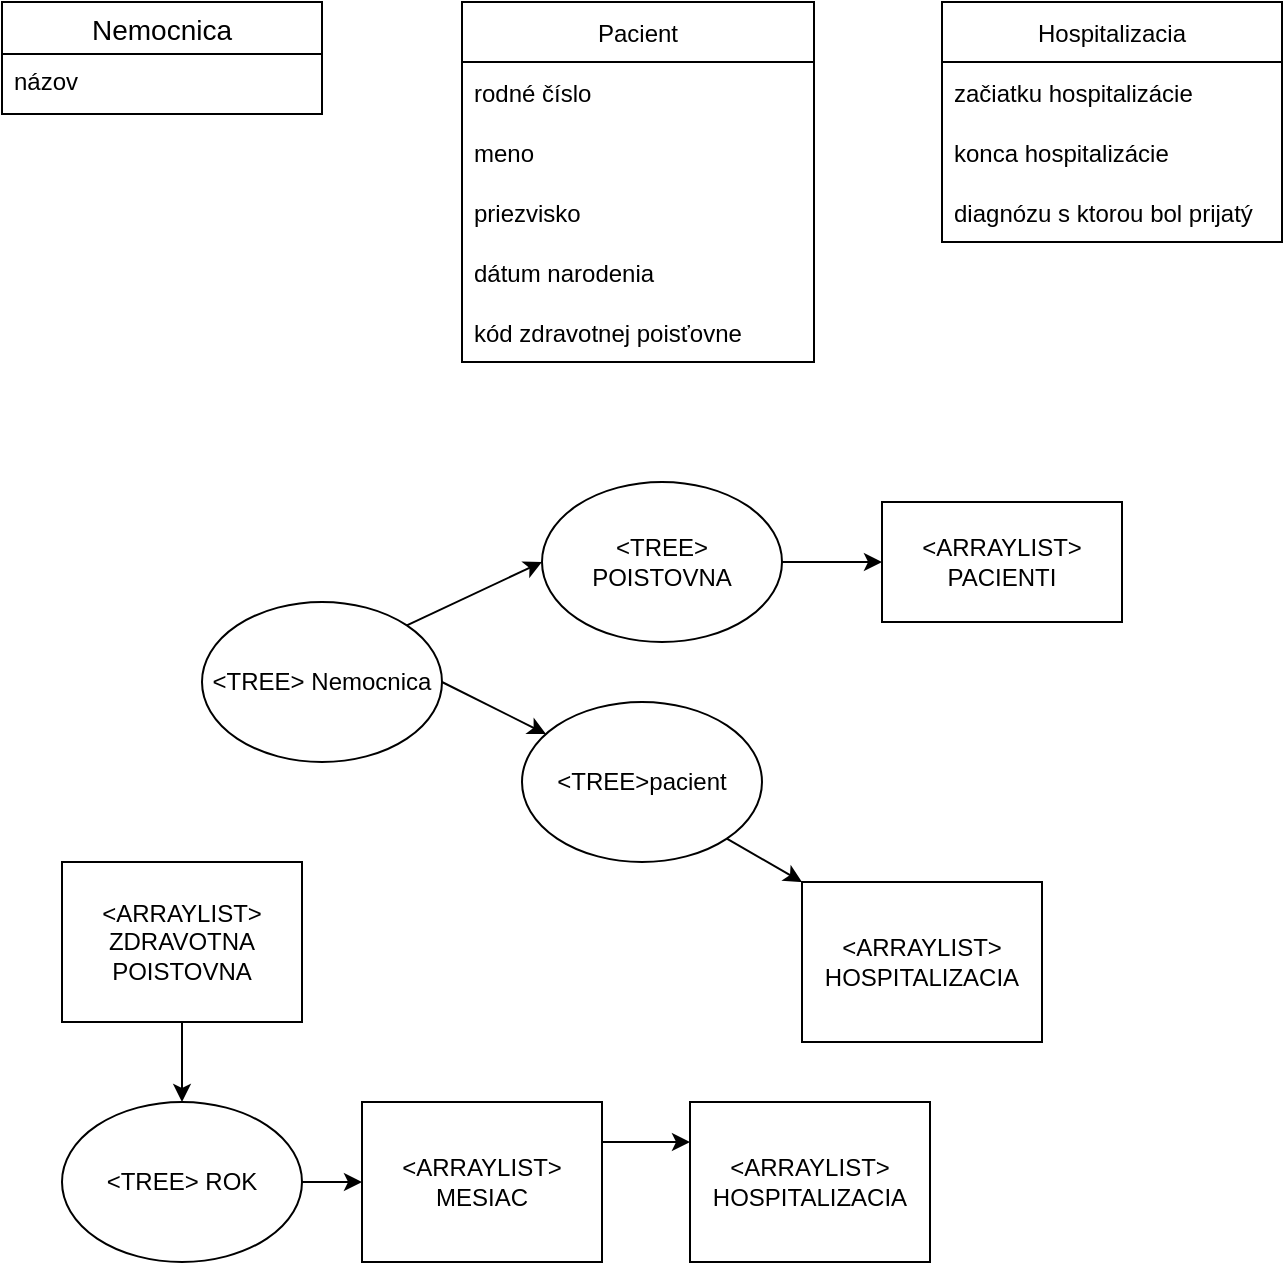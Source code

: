 <mxfile version="20.4.1" type="google"><diagram id="F4rUh5jtwdxMTaiF8ZqL" name="Page-1"><mxGraphModel dx="860" dy="868" grid="1" gridSize="10" guides="1" tooltips="1" connect="1" arrows="1" fold="1" page="1" pageScale="1" pageWidth="827" pageHeight="1169" math="0" shadow="0"><root><mxCell id="0"/><mxCell id="1" parent="0"/><mxCell id="UlfhcZr1TYeQZbuBmLKM-1" value="Nemocnica" style="swimlane;fontStyle=0;childLayout=stackLayout;horizontal=1;startSize=26;horizontalStack=0;resizeParent=1;resizeParentMax=0;resizeLast=0;collapsible=1;marginBottom=0;align=center;fontSize=14;" vertex="1" parent="1"><mxGeometry x="70" y="90" width="160" height="56" as="geometry"/></mxCell><mxCell id="UlfhcZr1TYeQZbuBmLKM-2" value="názov" style="text;strokeColor=none;fillColor=none;spacingLeft=4;spacingRight=4;overflow=hidden;rotatable=0;points=[[0,0.5],[1,0.5]];portConstraint=eastwest;fontSize=12;" vertex="1" parent="UlfhcZr1TYeQZbuBmLKM-1"><mxGeometry y="26" width="160" height="30" as="geometry"/></mxCell><mxCell id="UlfhcZr1TYeQZbuBmLKM-5" value="Pacient" style="swimlane;fontStyle=0;childLayout=stackLayout;horizontal=1;startSize=30;horizontalStack=0;resizeParent=1;resizeParentMax=0;resizeLast=0;collapsible=1;marginBottom=0;" vertex="1" parent="1"><mxGeometry x="300" y="90" width="176" height="180" as="geometry"/></mxCell><mxCell id="UlfhcZr1TYeQZbuBmLKM-8" value="rodné číslo " style="text;strokeColor=none;fillColor=none;align=left;verticalAlign=middle;spacingLeft=4;spacingRight=4;overflow=hidden;points=[[0,0.5],[1,0.5]];portConstraint=eastwest;rotatable=0;" vertex="1" parent="UlfhcZr1TYeQZbuBmLKM-5"><mxGeometry y="30" width="176" height="30" as="geometry"/></mxCell><mxCell id="UlfhcZr1TYeQZbuBmLKM-6" value="meno" style="text;strokeColor=none;fillColor=none;align=left;verticalAlign=middle;spacingLeft=4;spacingRight=4;overflow=hidden;points=[[0,0.5],[1,0.5]];portConstraint=eastwest;rotatable=0;" vertex="1" parent="UlfhcZr1TYeQZbuBmLKM-5"><mxGeometry y="60" width="176" height="30" as="geometry"/></mxCell><mxCell id="UlfhcZr1TYeQZbuBmLKM-7" value="priezvisko" style="text;strokeColor=none;fillColor=none;align=left;verticalAlign=middle;spacingLeft=4;spacingRight=4;overflow=hidden;points=[[0,0.5],[1,0.5]];portConstraint=eastwest;rotatable=0;" vertex="1" parent="UlfhcZr1TYeQZbuBmLKM-5"><mxGeometry y="90" width="176" height="30" as="geometry"/></mxCell><mxCell id="UlfhcZr1TYeQZbuBmLKM-10" value="dátum narodenia" style="text;strokeColor=none;fillColor=none;align=left;verticalAlign=middle;spacingLeft=4;spacingRight=4;overflow=hidden;points=[[0,0.5],[1,0.5]];portConstraint=eastwest;rotatable=0;" vertex="1" parent="UlfhcZr1TYeQZbuBmLKM-5"><mxGeometry y="120" width="176" height="30" as="geometry"/></mxCell><mxCell id="UlfhcZr1TYeQZbuBmLKM-11" value="kód zdravotnej poisťovne" style="text;strokeColor=none;fillColor=none;align=left;verticalAlign=middle;spacingLeft=4;spacingRight=4;overflow=hidden;points=[[0,0.5],[1,0.5]];portConstraint=eastwest;rotatable=0;" vertex="1" parent="UlfhcZr1TYeQZbuBmLKM-5"><mxGeometry y="150" width="176" height="30" as="geometry"/></mxCell><mxCell id="UlfhcZr1TYeQZbuBmLKM-13" value="Hospitalizacia" style="swimlane;fontStyle=0;childLayout=stackLayout;horizontal=1;startSize=30;horizontalStack=0;resizeParent=1;resizeParentMax=0;resizeLast=0;collapsible=1;marginBottom=0;" vertex="1" parent="1"><mxGeometry x="540" y="90" width="170" height="120" as="geometry"/></mxCell><mxCell id="UlfhcZr1TYeQZbuBmLKM-14" value="začiatku hospitalizácie" style="text;strokeColor=none;fillColor=none;align=left;verticalAlign=middle;spacingLeft=4;spacingRight=4;overflow=hidden;points=[[0,0.5],[1,0.5]];portConstraint=eastwest;rotatable=0;" vertex="1" parent="UlfhcZr1TYeQZbuBmLKM-13"><mxGeometry y="30" width="170" height="30" as="geometry"/></mxCell><mxCell id="UlfhcZr1TYeQZbuBmLKM-15" value="konca hospitalizácie" style="text;strokeColor=none;fillColor=none;align=left;verticalAlign=middle;spacingLeft=4;spacingRight=4;overflow=hidden;points=[[0,0.5],[1,0.5]];portConstraint=eastwest;rotatable=0;" vertex="1" parent="UlfhcZr1TYeQZbuBmLKM-13"><mxGeometry y="60" width="170" height="30" as="geometry"/></mxCell><mxCell id="UlfhcZr1TYeQZbuBmLKM-16" value="diagnózu s ktorou bol prijatý" style="text;strokeColor=none;fillColor=none;align=left;verticalAlign=middle;spacingLeft=4;spacingRight=4;overflow=hidden;points=[[0,0.5],[1,0.5]];portConstraint=eastwest;rotatable=0;" vertex="1" parent="UlfhcZr1TYeQZbuBmLKM-13"><mxGeometry y="90" width="170" height="30" as="geometry"/></mxCell><mxCell id="UlfhcZr1TYeQZbuBmLKM-32" style="rounded=0;orthogonalLoop=1;jettySize=auto;html=1;exitX=1;exitY=0;exitDx=0;exitDy=0;entryX=0;entryY=0.5;entryDx=0;entryDy=0;" edge="1" parent="1" source="UlfhcZr1TYeQZbuBmLKM-17" target="UlfhcZr1TYeQZbuBmLKM-30"><mxGeometry relative="1" as="geometry"/></mxCell><mxCell id="UlfhcZr1TYeQZbuBmLKM-17" value="&amp;lt;TREE&amp;gt; Nemocnica" style="ellipse;whiteSpace=wrap;html=1;" vertex="1" parent="1"><mxGeometry x="170" y="390" width="120" height="80" as="geometry"/></mxCell><mxCell id="UlfhcZr1TYeQZbuBmLKM-18" value="&amp;lt;TREE&amp;gt;pacient" style="ellipse;whiteSpace=wrap;html=1;" vertex="1" parent="1"><mxGeometry x="330" y="440" width="120" height="80" as="geometry"/></mxCell><mxCell id="UlfhcZr1TYeQZbuBmLKM-19" value="" style="endArrow=classic;html=1;rounded=0;exitX=1;exitY=0.5;exitDx=0;exitDy=0;" edge="1" parent="1" source="UlfhcZr1TYeQZbuBmLKM-17" target="UlfhcZr1TYeQZbuBmLKM-18"><mxGeometry width="50" height="50" relative="1" as="geometry"><mxPoint x="380" y="470" as="sourcePoint"/><mxPoint x="430" y="420" as="targetPoint"/></mxGeometry></mxCell><mxCell id="UlfhcZr1TYeQZbuBmLKM-20" value="&amp;lt;ARRAYLIST&amp;gt; HOSPITALIZACIA" style="square;whiteSpace=wrap;html=1;" vertex="1" parent="1"><mxGeometry x="470" y="530" width="120" height="80" as="geometry"/></mxCell><mxCell id="UlfhcZr1TYeQZbuBmLKM-21" value="" style="endArrow=classic;html=1;rounded=0;exitX=1;exitY=1;exitDx=0;exitDy=0;entryX=0;entryY=0;entryDx=0;entryDy=0;" edge="1" parent="1" source="UlfhcZr1TYeQZbuBmLKM-18" target="UlfhcZr1TYeQZbuBmLKM-20"><mxGeometry width="50" height="50" relative="1" as="geometry"><mxPoint x="470" y="555" as="sourcePoint"/><mxPoint x="520" y="505" as="targetPoint"/></mxGeometry></mxCell><mxCell id="UlfhcZr1TYeQZbuBmLKM-22" value="&amp;lt;ARRAYLIST&amp;gt; ZDRAVOTNA POISTOVNA" style="square;whiteSpace=wrap;html=1;" vertex="1" parent="1"><mxGeometry x="100" y="520" width="120" height="80" as="geometry"/></mxCell><mxCell id="UlfhcZr1TYeQZbuBmLKM-24" value="" style="endArrow=classic;html=1;rounded=0;exitX=0.5;exitY=1;exitDx=0;exitDy=0;entryX=0.5;entryY=0;entryDx=0;entryDy=0;" edge="1" parent="1" source="UlfhcZr1TYeQZbuBmLKM-22"><mxGeometry width="50" height="50" relative="1" as="geometry"><mxPoint x="330" y="450" as="sourcePoint"/><mxPoint x="160" y="640" as="targetPoint"/></mxGeometry></mxCell><mxCell id="UlfhcZr1TYeQZbuBmLKM-25" value="&amp;lt;TREE&amp;gt; ROK" style="ellipse;whiteSpace=wrap;html=1;" vertex="1" parent="1"><mxGeometry x="100" y="640" width="120" height="80" as="geometry"/></mxCell><mxCell id="UlfhcZr1TYeQZbuBmLKM-29" style="edgeStyle=orthogonalEdgeStyle;rounded=0;orthogonalLoop=1;jettySize=auto;html=1;exitX=1;exitY=0.25;exitDx=0;exitDy=0;entryX=0;entryY=0.25;entryDx=0;entryDy=0;" edge="1" parent="1" source="UlfhcZr1TYeQZbuBmLKM-26" target="UlfhcZr1TYeQZbuBmLKM-27"><mxGeometry relative="1" as="geometry"/></mxCell><mxCell id="UlfhcZr1TYeQZbuBmLKM-26" value="&amp;lt;ARRAYLIST&amp;gt; MESIAC" style="SQUARE;whiteSpace=wrap;html=1;" vertex="1" parent="1"><mxGeometry x="250" y="640" width="120" height="80" as="geometry"/></mxCell><mxCell id="UlfhcZr1TYeQZbuBmLKM-27" value="&amp;lt;ARRAYLIST&amp;gt; HOSPITALIZACIA" style="SQUARE;whiteSpace=wrap;html=1;" vertex="1" parent="1"><mxGeometry x="414" y="640" width="120" height="80" as="geometry"/></mxCell><mxCell id="UlfhcZr1TYeQZbuBmLKM-28" value="" style="endArrow=classic;html=1;rounded=0;entryX=0;entryY=0.5;entryDx=0;entryDy=0;" edge="1" parent="1" target="UlfhcZr1TYeQZbuBmLKM-26"><mxGeometry width="50" height="50" relative="1" as="geometry"><mxPoint x="220" y="680" as="sourcePoint"/><mxPoint x="270" y="630" as="targetPoint"/></mxGeometry></mxCell><mxCell id="UlfhcZr1TYeQZbuBmLKM-34" style="edgeStyle=none;rounded=0;orthogonalLoop=1;jettySize=auto;html=1;exitX=1;exitY=0.5;exitDx=0;exitDy=0;entryX=0;entryY=0.5;entryDx=0;entryDy=0;" edge="1" parent="1" source="UlfhcZr1TYeQZbuBmLKM-30" target="UlfhcZr1TYeQZbuBmLKM-33"><mxGeometry relative="1" as="geometry"/></mxCell><mxCell id="UlfhcZr1TYeQZbuBmLKM-30" value="&amp;lt;TREE&amp;gt; POISTOVNA" style="ellipse;whiteSpace=wrap;html=1;" vertex="1" parent="1"><mxGeometry x="340" y="330" width="120" height="80" as="geometry"/></mxCell><mxCell id="UlfhcZr1TYeQZbuBmLKM-33" value="&amp;lt;ARRAYLIST&amp;gt;&lt;br&gt;PACIENTI" style="rounded=0;whiteSpace=wrap;html=1;" vertex="1" parent="1"><mxGeometry x="510" y="340" width="120" height="60" as="geometry"/></mxCell></root></mxGraphModel></diagram></mxfile>